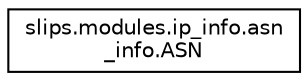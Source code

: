digraph "Graphical Class Hierarchy"
{
 // LATEX_PDF_SIZE
  edge [fontname="Helvetica",fontsize="10",labelfontname="Helvetica",labelfontsize="10"];
  node [fontname="Helvetica",fontsize="10",shape=record];
  rankdir="LR";
  Node0 [label="slips.modules.ip_info.asn\l_info.ASN",height=0.2,width=0.4,color="black", fillcolor="white", style="filled",URL="$d7/d83/classslips_1_1modules_1_1ip__info_1_1asn__info_1_1ASN.html",tooltip=" "];
}
